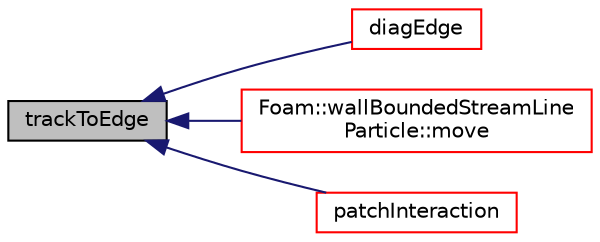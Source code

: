 digraph "trackToEdge"
{
  bgcolor="transparent";
  edge [fontname="Helvetica",fontsize="10",labelfontname="Helvetica",labelfontsize="10"];
  node [fontname="Helvetica",fontsize="10",shape=record];
  rankdir="LR";
  Node1549 [label="trackToEdge",height=0.2,width=0.4,color="black", fillcolor="grey75", style="filled", fontcolor="black"];
  Node1549 -> Node1550 [dir="back",color="midnightblue",fontsize="10",style="solid",fontname="Helvetica"];
  Node1550 [label="diagEdge",height=0.2,width=0.4,color="red",URL="$a24305.html#acb7bb9eec14aecc690fce4c47829d321",tooltip="-1 or diagonal edge "];
  Node1549 -> Node1554 [dir="back",color="midnightblue",fontsize="10",style="solid",fontname="Helvetica"];
  Node1554 [label="Foam::wallBoundedStreamLine\lParticle::move",height=0.2,width=0.4,color="red",URL="$a24321.html#ab2af4f225a9c3e9d8789961151f121ac",tooltip="Track all particles to their end point. "];
  Node1549 -> Node1561 [dir="back",color="midnightblue",fontsize="10",style="solid",fontname="Helvetica"];
  Node1561 [label="patchInteraction",height=0.2,width=0.4,color="red",URL="$a24305.html#a1819d883f2235b698aa07c0be592cd0d",tooltip="Do all patch interaction. "];
}
